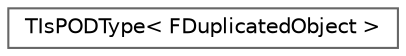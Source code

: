 digraph "Graphical Class Hierarchy"
{
 // INTERACTIVE_SVG=YES
 // LATEX_PDF_SIZE
  bgcolor="transparent";
  edge [fontname=Helvetica,fontsize=10,labelfontname=Helvetica,labelfontsize=10];
  node [fontname=Helvetica,fontsize=10,shape=box,height=0.2,width=0.4];
  rankdir="LR";
  Node0 [id="Node000000",label="TIsPODType\< FDuplicatedObject \>",height=0.2,width=0.4,color="grey40", fillcolor="white", style="filled",URL="$d9/db8/structTIsPODType_3_01FDuplicatedObject_01_4.html",tooltip=" "];
}
